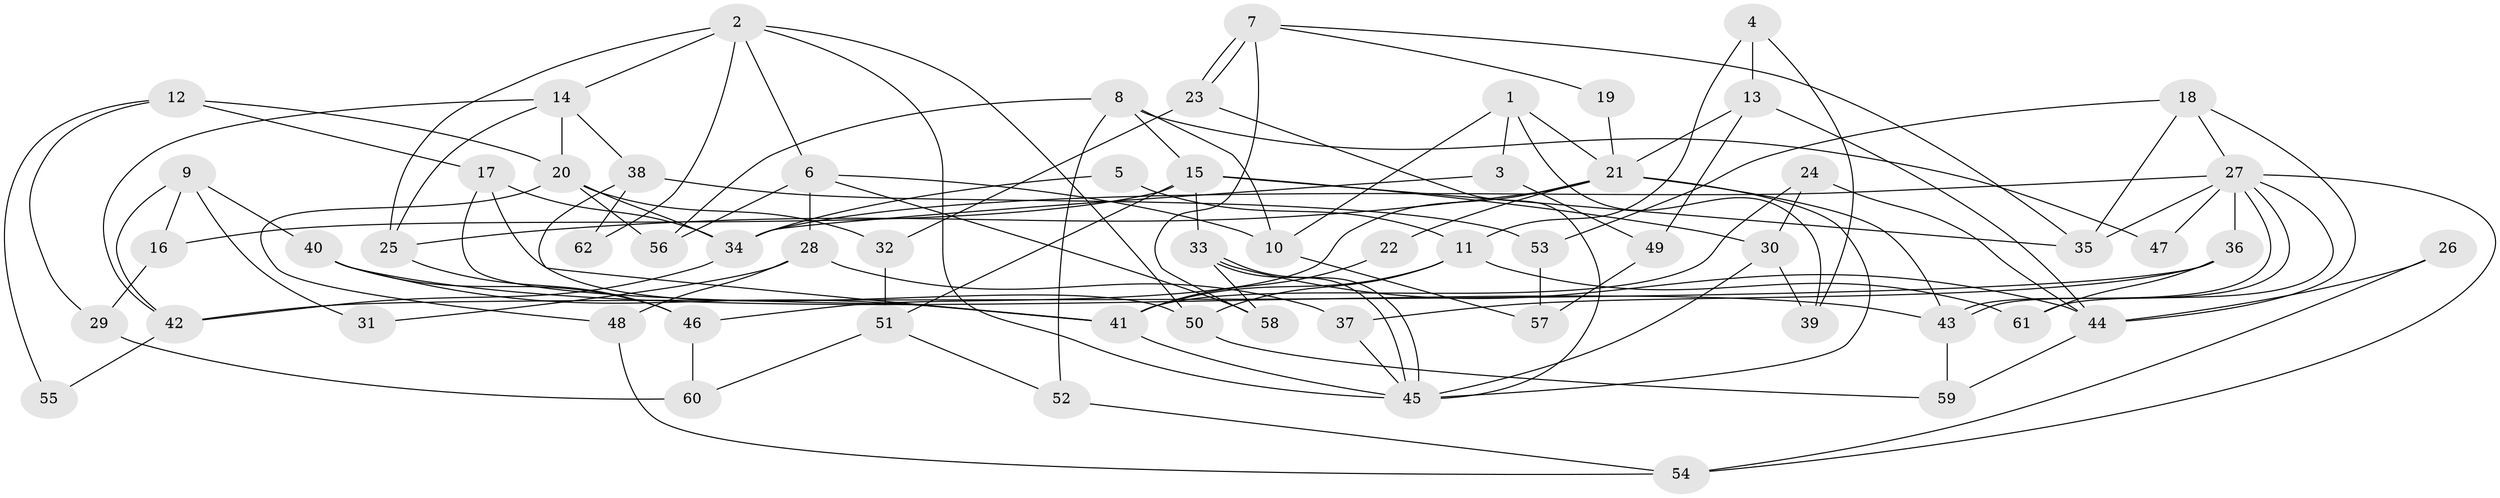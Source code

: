 // Generated by graph-tools (version 1.1) at 2025/36/03/09/25 02:36:00]
// undirected, 62 vertices, 124 edges
graph export_dot {
graph [start="1"]
  node [color=gray90,style=filled];
  1;
  2;
  3;
  4;
  5;
  6;
  7;
  8;
  9;
  10;
  11;
  12;
  13;
  14;
  15;
  16;
  17;
  18;
  19;
  20;
  21;
  22;
  23;
  24;
  25;
  26;
  27;
  28;
  29;
  30;
  31;
  32;
  33;
  34;
  35;
  36;
  37;
  38;
  39;
  40;
  41;
  42;
  43;
  44;
  45;
  46;
  47;
  48;
  49;
  50;
  51;
  52;
  53;
  54;
  55;
  56;
  57;
  58;
  59;
  60;
  61;
  62;
  1 -- 21;
  1 -- 3;
  1 -- 10;
  1 -- 39;
  2 -- 14;
  2 -- 45;
  2 -- 6;
  2 -- 25;
  2 -- 50;
  2 -- 62;
  3 -- 34;
  3 -- 49;
  4 -- 13;
  4 -- 39;
  4 -- 11;
  5 -- 11;
  5 -- 34;
  6 -- 56;
  6 -- 10;
  6 -- 28;
  6 -- 58;
  7 -- 23;
  7 -- 23;
  7 -- 35;
  7 -- 19;
  7 -- 58;
  8 -- 10;
  8 -- 15;
  8 -- 47;
  8 -- 52;
  8 -- 56;
  9 -- 42;
  9 -- 16;
  9 -- 31;
  9 -- 40;
  10 -- 57;
  11 -- 41;
  11 -- 50;
  11 -- 61;
  12 -- 17;
  12 -- 20;
  12 -- 29;
  12 -- 55;
  13 -- 44;
  13 -- 21;
  13 -- 49;
  14 -- 42;
  14 -- 25;
  14 -- 20;
  14 -- 38;
  15 -- 33;
  15 -- 30;
  15 -- 16;
  15 -- 35;
  15 -- 51;
  16 -- 29;
  17 -- 50;
  17 -- 41;
  17 -- 34;
  18 -- 35;
  18 -- 44;
  18 -- 27;
  18 -- 53;
  19 -- 21;
  20 -- 34;
  20 -- 32;
  20 -- 48;
  20 -- 56;
  21 -- 45;
  21 -- 43;
  21 -- 22;
  21 -- 25;
  21 -- 46;
  22 -- 41;
  23 -- 45;
  23 -- 32;
  24 -- 44;
  24 -- 41;
  24 -- 30;
  25 -- 46;
  26 -- 54;
  26 -- 44;
  27 -- 43;
  27 -- 43;
  27 -- 34;
  27 -- 35;
  27 -- 36;
  27 -- 47;
  27 -- 54;
  27 -- 61;
  28 -- 48;
  28 -- 31;
  28 -- 37;
  29 -- 60;
  30 -- 45;
  30 -- 39;
  32 -- 51;
  33 -- 45;
  33 -- 45;
  33 -- 58;
  33 -- 44;
  34 -- 42;
  36 -- 61;
  36 -- 37;
  36 -- 42;
  37 -- 45;
  38 -- 41;
  38 -- 53;
  38 -- 62;
  40 -- 46;
  40 -- 41;
  40 -- 43;
  41 -- 45;
  42 -- 55;
  43 -- 59;
  44 -- 59;
  46 -- 60;
  48 -- 54;
  49 -- 57;
  50 -- 59;
  51 -- 52;
  51 -- 60;
  52 -- 54;
  53 -- 57;
}
